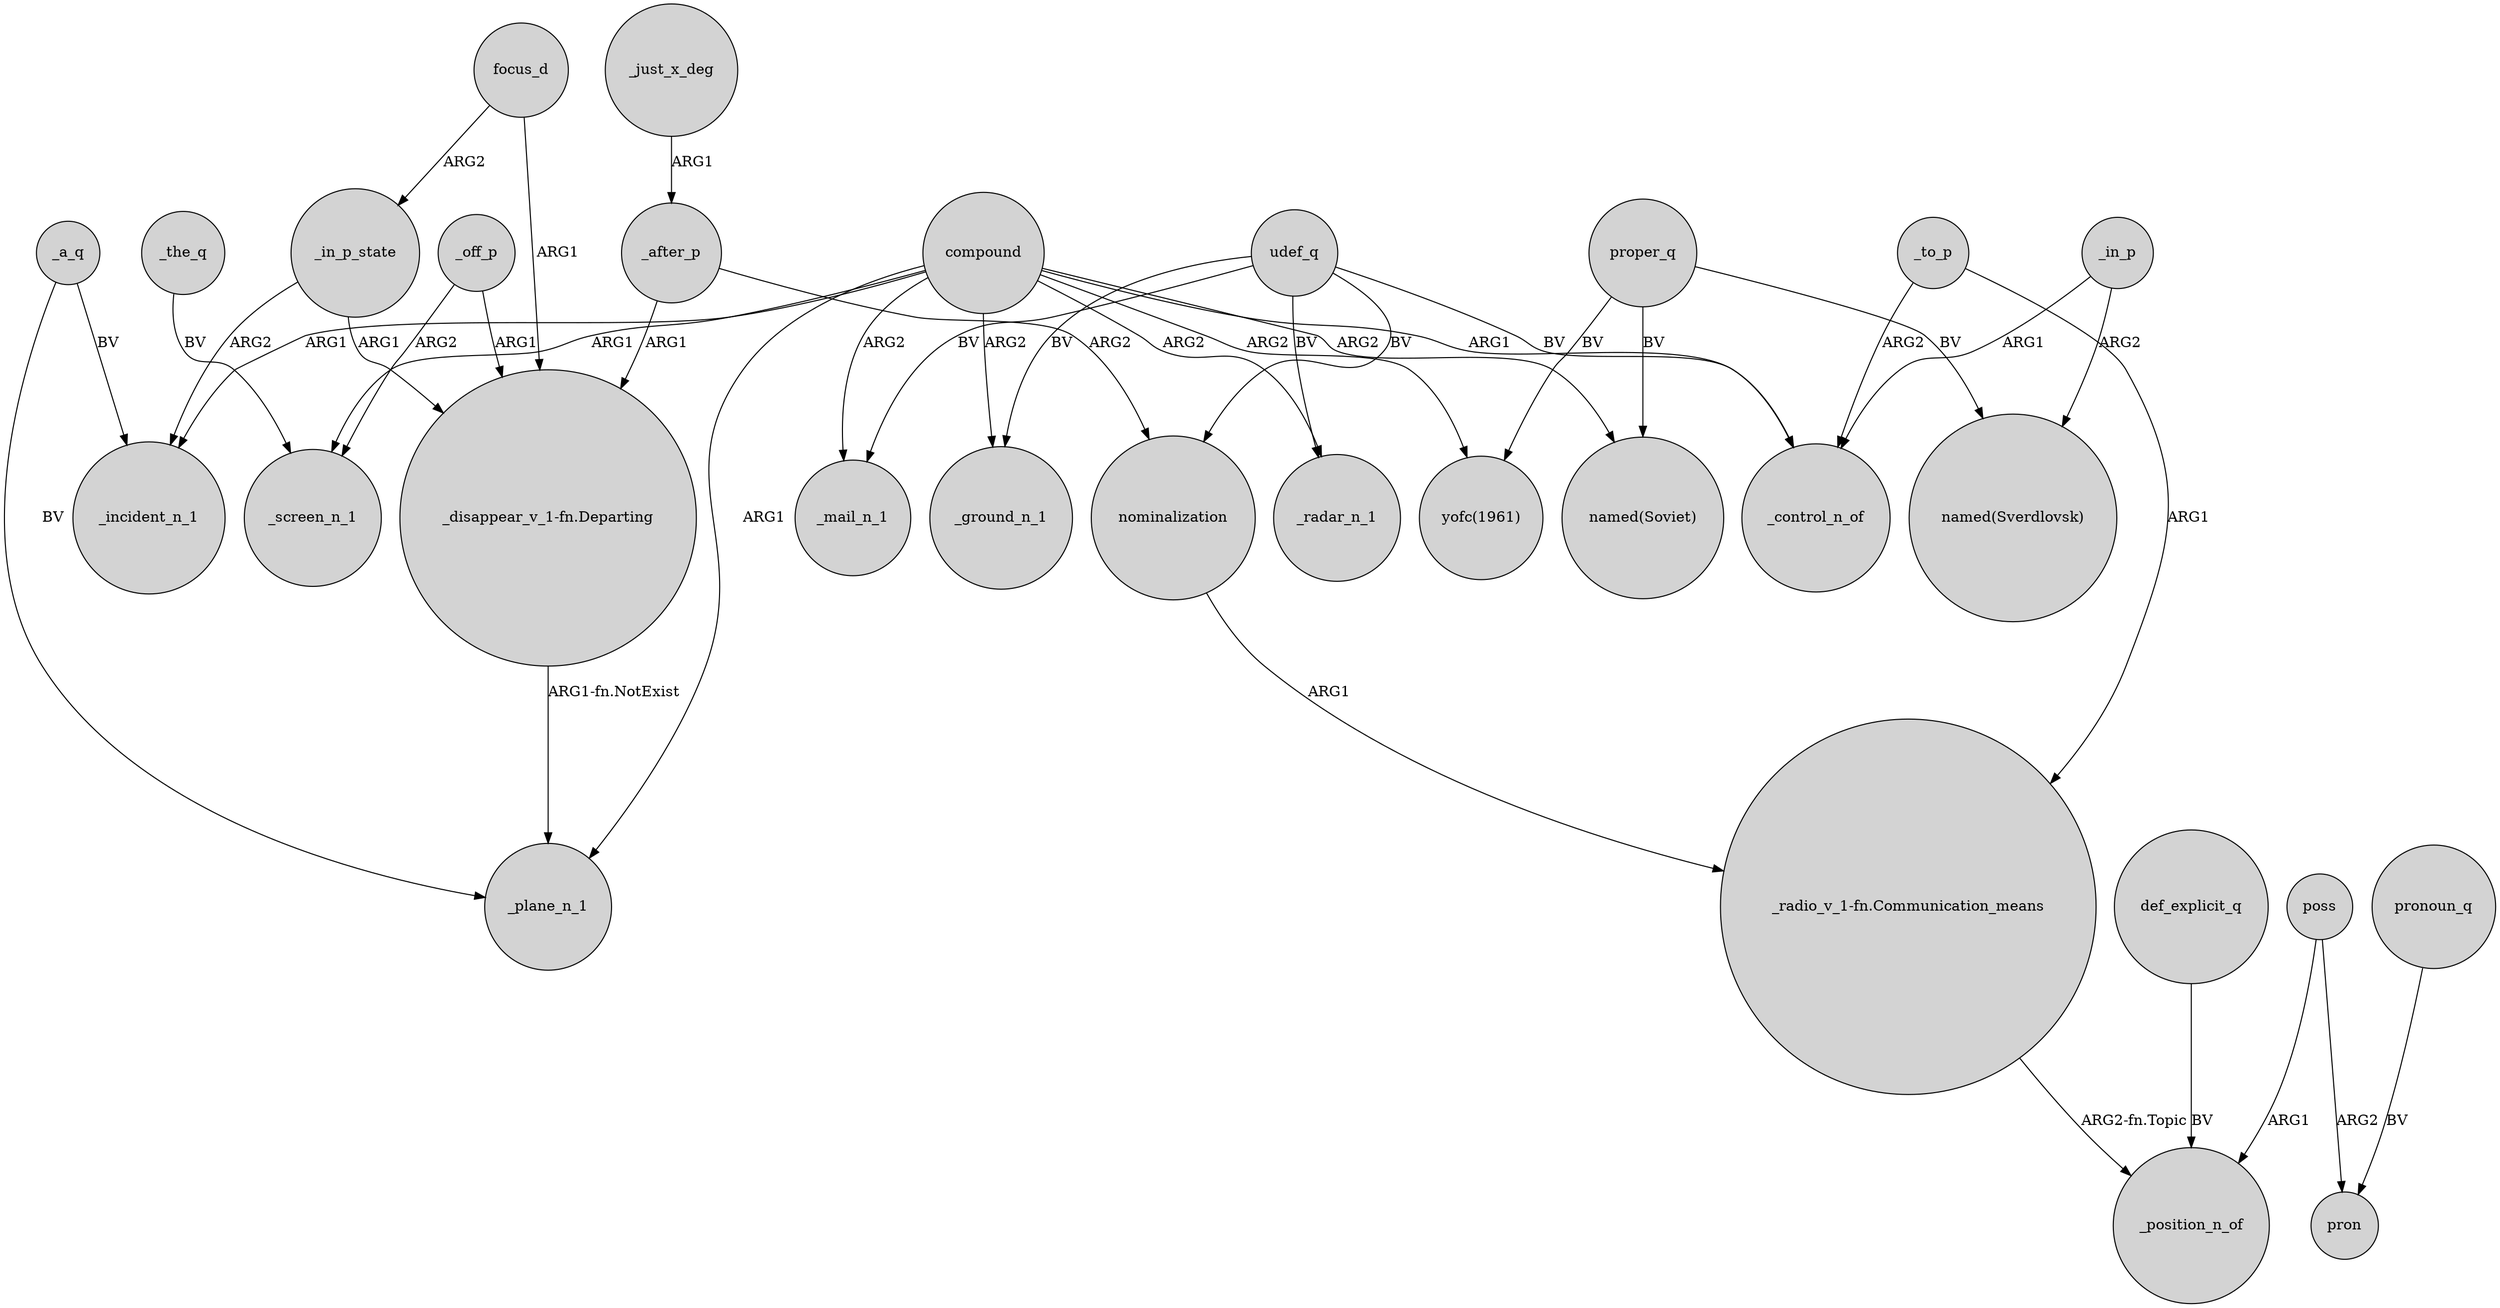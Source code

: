 digraph {
	node [shape=circle style=filled]
	_a_q -> _plane_n_1 [label=BV]
	_just_x_deg -> _after_p [label=ARG1]
	compound -> _ground_n_1 [label=ARG2]
	poss -> pron [label=ARG2]
	"_radio_v_1-fn.Communication_means" -> _position_n_of [label="ARG2-fn.Topic"]
	udef_q -> _ground_n_1 [label=BV]
	compound -> _radar_n_1 [label=ARG2]
	udef_q -> _control_n_of [label=BV]
	proper_q -> "yofc(1961)" [label=BV]
	udef_q -> _radar_n_1 [label=BV]
	compound -> _incident_n_1 [label=ARG1]
	focus_d -> _in_p_state [label=ARG2]
	"_disappear_v_1-fn.Departing" -> _plane_n_1 [label="ARG1-fn.NotExist"]
	_in_p -> "named(Sverdlovsk)" [label=ARG2]
	proper_q -> "named(Soviet)" [label=BV]
	def_explicit_q -> _position_n_of [label=BV]
	nominalization -> "_radio_v_1-fn.Communication_means" [label=ARG1]
	compound -> _plane_n_1 [label=ARG1]
	_off_p -> "_disappear_v_1-fn.Departing" [label=ARG1]
	pronoun_q -> pron [label=BV]
	_in_p -> _control_n_of [label=ARG1]
	focus_d -> "_disappear_v_1-fn.Departing" [label=ARG1]
	compound -> _mail_n_1 [label=ARG2]
	_in_p_state -> "_disappear_v_1-fn.Departing" [label=ARG1]
	udef_q -> _mail_n_1 [label=BV]
	proper_q -> "named(Sverdlovsk)" [label=BV]
	compound -> _control_n_of [label=ARG1]
	compound -> "yofc(1961)" [label=ARG2]
	compound -> _screen_n_1 [label=ARG1]
	_a_q -> _incident_n_1 [label=BV]
	compound -> "named(Soviet)" [label=ARG2]
	udef_q -> nominalization [label=BV]
	_after_p -> "_disappear_v_1-fn.Departing" [label=ARG1]
	_the_q -> _screen_n_1 [label=BV]
	poss -> _position_n_of [label=ARG1]
	_in_p_state -> _incident_n_1 [label=ARG2]
	_to_p -> "_radio_v_1-fn.Communication_means" [label=ARG1]
	_to_p -> _control_n_of [label=ARG2]
	_after_p -> nominalization [label=ARG2]
	_off_p -> _screen_n_1 [label=ARG2]
}
